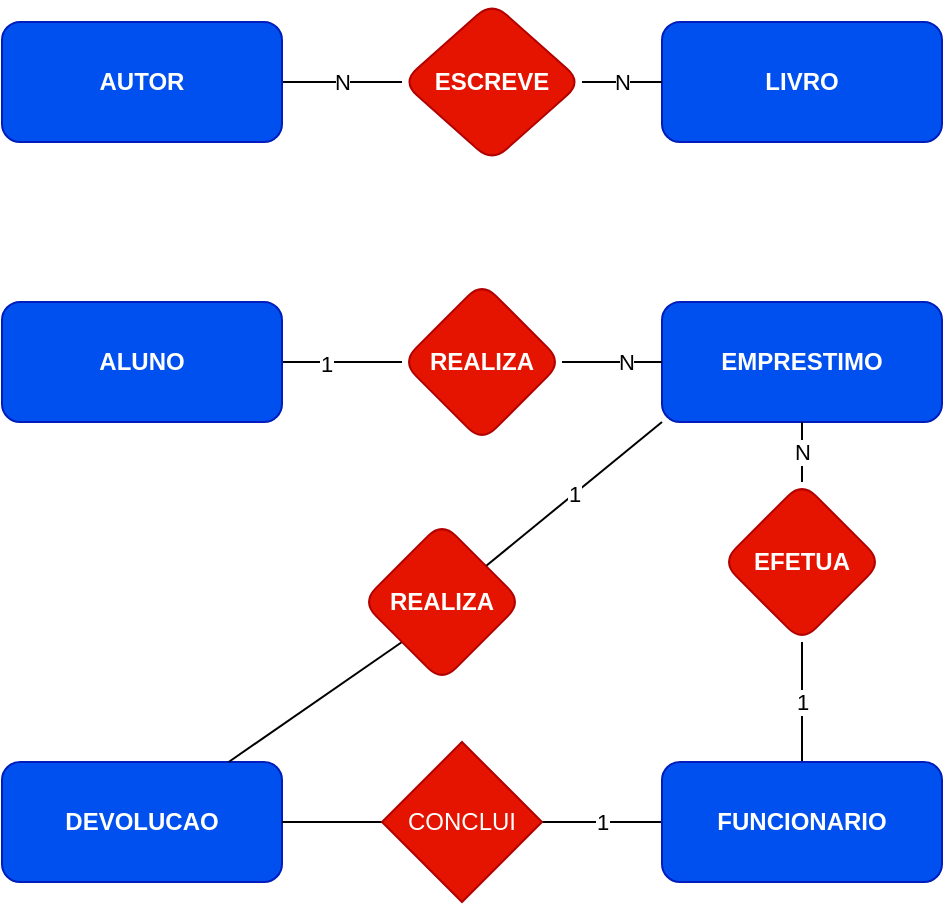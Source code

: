 <mxfile>
    <diagram id="c05tHrk0XDrmxHLsDrPK" name="Página-1">
        <mxGraphModel dx="426" dy="787" grid="1" gridSize="10" guides="1" tooltips="1" connect="1" arrows="1" fold="1" page="1" pageScale="1" pageWidth="827" pageHeight="1169" math="0" shadow="0">
            <root>
                <mxCell id="0"/>
                <mxCell id="1" parent="0"/>
                <mxCell id="11" value="N" style="edgeStyle=none;html=1;endArrow=none;endFill=0;" parent="1" source="2" target="10" edge="1">
                    <mxGeometry relative="1" as="geometry"/>
                </mxCell>
                <mxCell id="2" value="&lt;span&gt;AUTOR&lt;/span&gt;" style="rounded=1;whiteSpace=wrap;html=1;fillColor=#0050ef;strokeColor=#001DBC;fontColor=#ffffff;fontStyle=1" parent="1" vertex="1">
                    <mxGeometry x="60" y="40" width="140" height="60" as="geometry"/>
                </mxCell>
                <mxCell id="3" value="&lt;span&gt;LIVRO&lt;/span&gt;" style="rounded=1;whiteSpace=wrap;html=1;fillColor=#0050ef;strokeColor=#001DBC;fontColor=#ffffff;fontStyle=1" parent="1" vertex="1">
                    <mxGeometry x="390" y="40" width="140" height="60" as="geometry"/>
                </mxCell>
                <mxCell id="17" value="1" style="edgeStyle=none;html=1;endArrow=none;endFill=0;" parent="1" source="4" target="16" edge="1">
                    <mxGeometry relative="1" as="geometry"/>
                </mxCell>
                <mxCell id="27" value="1" style="edgeStyle=none;html=1;entryX=1;entryY=0.5;entryDx=0;entryDy=0;endArrow=none;endFill=0;" parent="1" source="4" target="26" edge="1">
                    <mxGeometry relative="1" as="geometry"/>
                </mxCell>
                <mxCell id="4" value="&lt;span&gt;FUNCIONARIO&lt;/span&gt;&lt;span style=&quot;color: rgba(0, 0, 0, 0); font-family: monospace; font-size: 0px; text-align: start;&quot;&gt;%3CmxGraphModel%3E%3Croot%3E%3CmxCell%20id%3D%220%22%2F%3E%3CmxCell%20id%3D%221%22%20parent%3D%220%22%2F%3E%3CmxCell%20id%3D%222%22%20value%3D%22%26lt%3Bb%26gt%3BAUTOR%26lt%3B%2Fb%26gt%3B%22%20style%3D%22rounded%3D1%3BwhiteSpace%3Dwrap%3Bhtml%3D1%3BfillColor%3D%23f0a30a%3BfontColor%3D%23000000%3BstrokeColor%3D%23BD7000%3B%22%20vertex%3D%221%22%20parent%3D%221%22%3E%3CmxGeometry%20x%3D%2260%22%20y%3D%2280%22%20width%3D%22140%22%20height%3D%2260%22%20as%3D%22geometry%22%2F%3E%3C%2FmxCell%3E%3C%2Froot%3E%3C%2FmxGraphModel%3E&lt;/span&gt;" style="rounded=1;whiteSpace=wrap;html=1;fillColor=#0050ef;strokeColor=#001DBC;fontColor=#ffffff;fontStyle=1" parent="1" vertex="1">
                    <mxGeometry x="390" y="410" width="140" height="60" as="geometry"/>
                </mxCell>
                <mxCell id="5" value="&lt;span&gt;EMPRESTIMO&lt;/span&gt;" style="rounded=1;whiteSpace=wrap;html=1;fillColor=#0050ef;strokeColor=#001DBC;fontColor=#ffffff;fontStyle=1" parent="1" vertex="1">
                    <mxGeometry x="390" y="180" width="140" height="60" as="geometry"/>
                </mxCell>
                <mxCell id="14" value="" style="edgeStyle=none;html=1;endArrow=none;endFill=0;" parent="1" source="6" target="13" edge="1">
                    <mxGeometry relative="1" as="geometry"/>
                </mxCell>
                <mxCell id="32" value="1" style="edgeLabel;html=1;align=center;verticalAlign=middle;resizable=0;points=[];" parent="14" vertex="1" connectable="0">
                    <mxGeometry x="-0.267" relative="1" as="geometry">
                        <mxPoint y="1" as="offset"/>
                    </mxGeometry>
                </mxCell>
                <mxCell id="6" value="&lt;span&gt;ALUNO&lt;/span&gt;" style="rounded=1;whiteSpace=wrap;html=1;fillColor=#0050ef;strokeColor=#001DBC;fontColor=#ffffff;fontStyle=1" parent="1" vertex="1">
                    <mxGeometry x="60" y="180" width="140" height="60" as="geometry"/>
                </mxCell>
                <mxCell id="34" value="1" style="edgeStyle=none;html=1;entryX=0;entryY=1;entryDx=0;entryDy=0;endArrow=none;endFill=0;startArrow=none;" edge="1" parent="1" source="35" target="5">
                    <mxGeometry relative="1" as="geometry"/>
                </mxCell>
                <mxCell id="7" value="&lt;span&gt;DEVOLUCAO&lt;/span&gt;" style="rounded=1;whiteSpace=wrap;html=1;fillColor=#0050ef;strokeColor=#001DBC;fontColor=#ffffff;fontStyle=1" parent="1" vertex="1">
                    <mxGeometry x="60" y="410" width="140" height="60" as="geometry"/>
                </mxCell>
                <mxCell id="12" value="N" style="edgeStyle=none;html=1;exitX=1;exitY=0.5;exitDx=0;exitDy=0;endArrow=none;endFill=0;" parent="1" source="10" target="3" edge="1">
                    <mxGeometry relative="1" as="geometry"/>
                </mxCell>
                <mxCell id="10" value="ESCREVE" style="rhombus;whiteSpace=wrap;html=1;fillColor=#e51400;strokeColor=#B20000;fontColor=#ffffff;rounded=1;fontStyle=1;" parent="1" vertex="1">
                    <mxGeometry x="260" y="30" width="90" height="80" as="geometry"/>
                </mxCell>
                <mxCell id="15" style="edgeStyle=none;html=1;entryX=0;entryY=0.5;entryDx=0;entryDy=0;endArrow=none;endFill=0;" parent="1" source="13" target="5" edge="1">
                    <mxGeometry relative="1" as="geometry"/>
                </mxCell>
                <mxCell id="33" value="N" style="edgeLabel;html=1;align=center;verticalAlign=middle;resizable=0;points=[];" parent="15" vertex="1" connectable="0">
                    <mxGeometry x="0.28" relative="1" as="geometry">
                        <mxPoint as="offset"/>
                    </mxGeometry>
                </mxCell>
                <mxCell id="13" value="REALIZA" style="rhombus;whiteSpace=wrap;html=1;fillColor=#e51400;strokeColor=#B20000;fontColor=#ffffff;rounded=1;fontStyle=1;" parent="1" vertex="1">
                    <mxGeometry x="260" y="170" width="80" height="80" as="geometry"/>
                </mxCell>
                <mxCell id="21" value="N" style="edgeStyle=none;html=1;entryX=0.5;entryY=1;entryDx=0;entryDy=0;endArrow=none;endFill=0;" parent="1" source="16" target="5" edge="1">
                    <mxGeometry relative="1" as="geometry"/>
                </mxCell>
                <mxCell id="16" value="EFETUA" style="rhombus;whiteSpace=wrap;html=1;fillColor=#e51400;strokeColor=#B20000;fontColor=#ffffff;rounded=1;fontStyle=1;" parent="1" vertex="1">
                    <mxGeometry x="420" y="270" width="80" height="80" as="geometry"/>
                </mxCell>
                <mxCell id="28" style="edgeStyle=none;html=1;entryX=1;entryY=0.5;entryDx=0;entryDy=0;endArrow=none;endFill=0;" parent="1" source="26" target="7" edge="1">
                    <mxGeometry relative="1" as="geometry"/>
                </mxCell>
                <mxCell id="26" value="CONCLUI" style="rhombus;whiteSpace=wrap;html=1;fillColor=#e51400;fontColor=#ffffff;strokeColor=#B20000;" parent="1" vertex="1">
                    <mxGeometry x="250" y="400" width="80" height="80" as="geometry"/>
                </mxCell>
                <mxCell id="36" value="" style="edgeStyle=none;html=1;entryX=0;entryY=1;entryDx=0;entryDy=0;endArrow=none;endFill=0;" edge="1" parent="1" source="7" target="35">
                    <mxGeometry relative="1" as="geometry">
                        <mxPoint x="169" y="410" as="sourcePoint"/>
                        <mxPoint x="390" y="240" as="targetPoint"/>
                    </mxGeometry>
                </mxCell>
                <mxCell id="35" value="REALIZA" style="rhombus;whiteSpace=wrap;html=1;fillColor=#e51400;strokeColor=#B20000;fontColor=#ffffff;rounded=1;fontStyle=1;" vertex="1" parent="1">
                    <mxGeometry x="240" y="290" width="80" height="80" as="geometry"/>
                </mxCell>
            </root>
        </mxGraphModel>
    </diagram>
</mxfile>